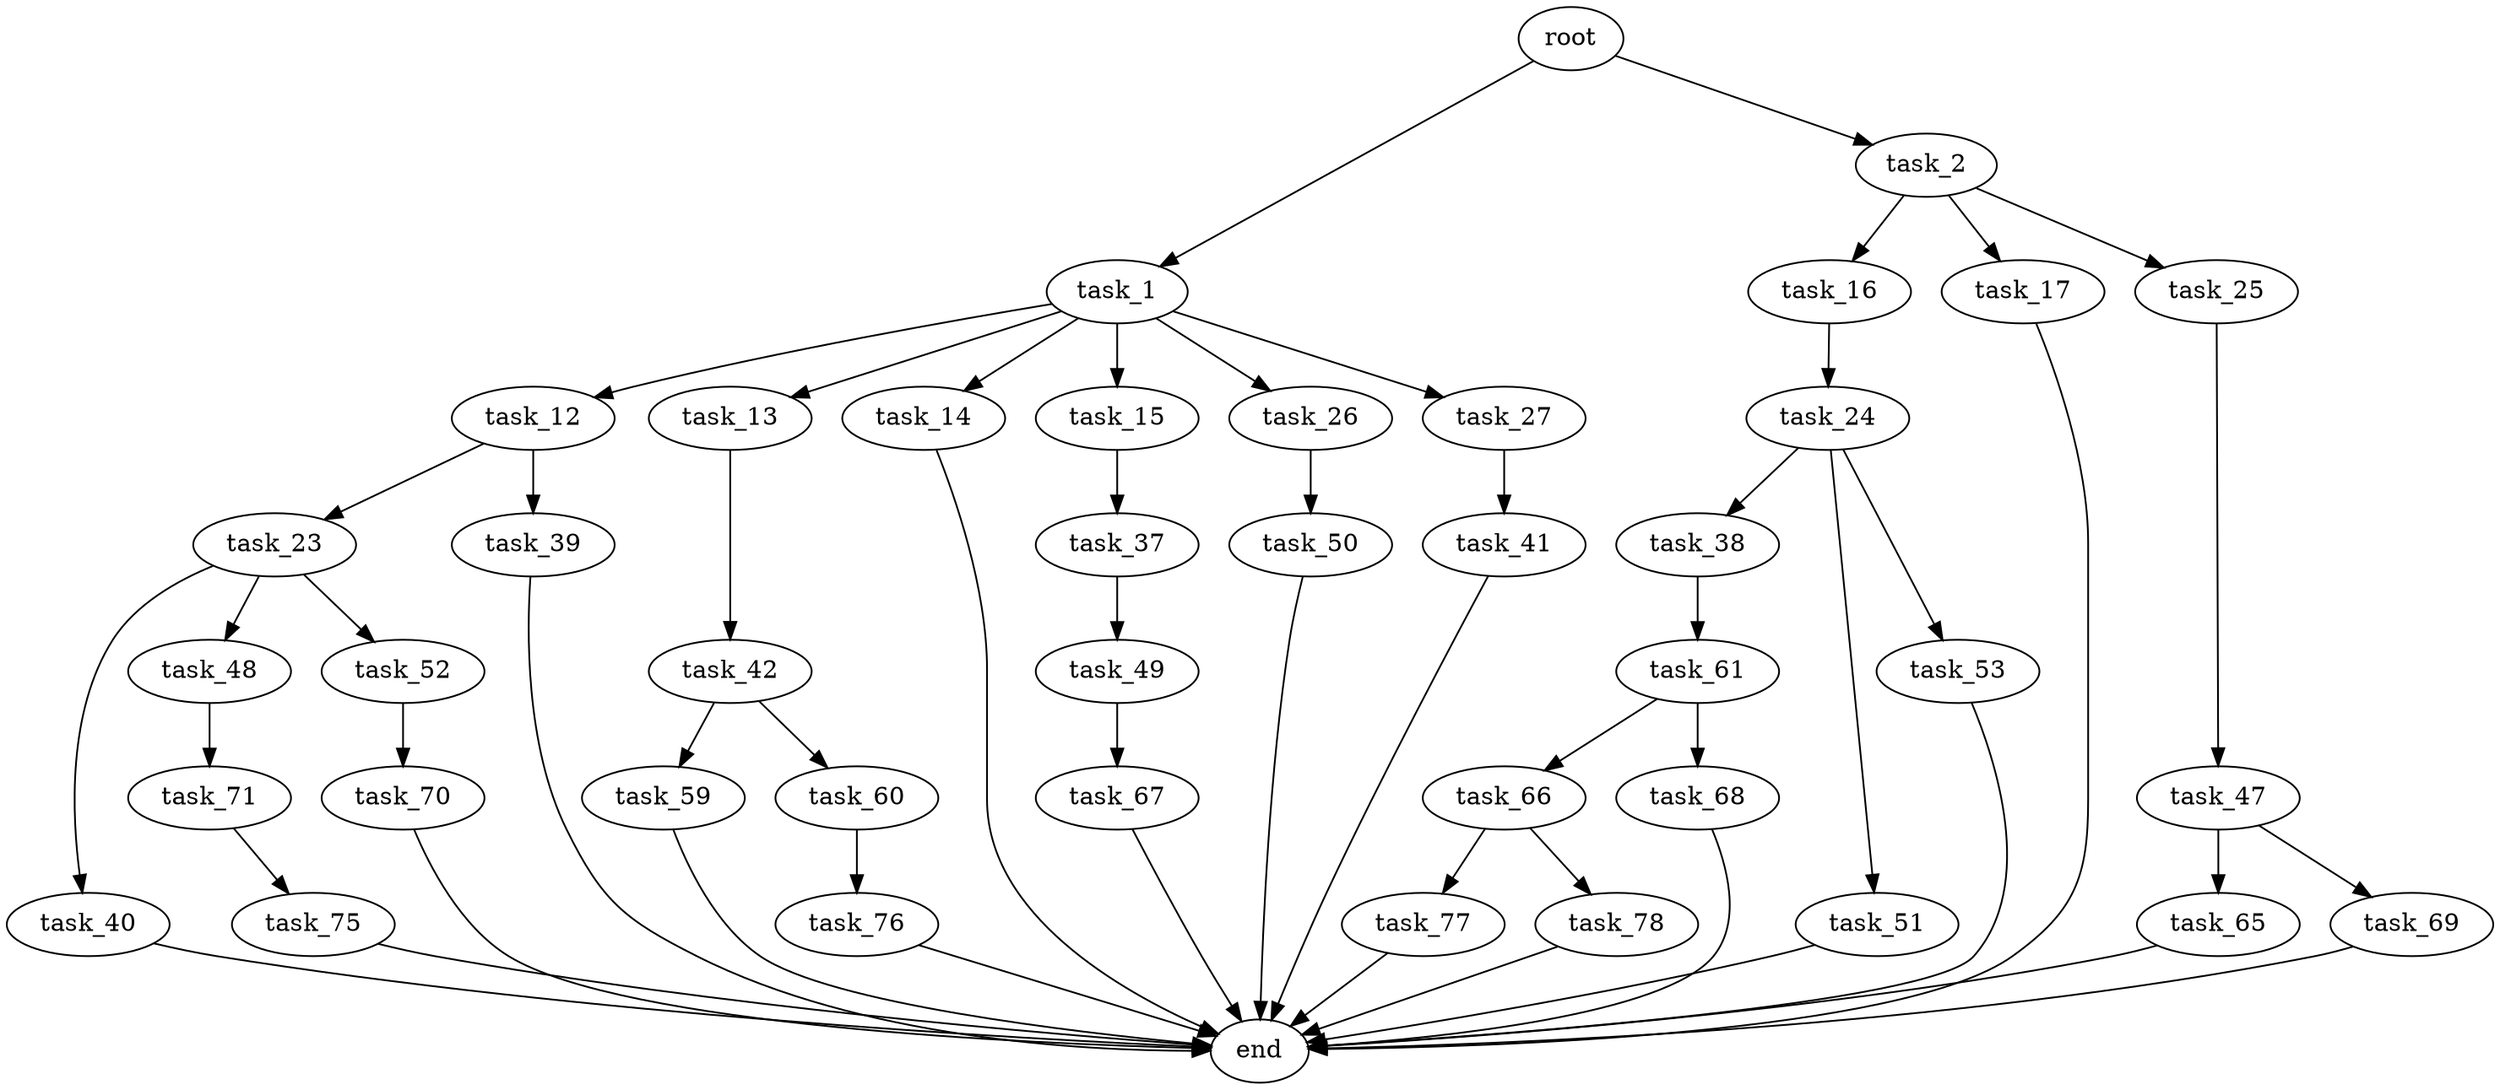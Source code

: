digraph G {
  root [size="0.000000"];
  task_1 [size="134217728000.000000"];
  task_2 [size="368293445632.000000"];
  task_12 [size="231928233984.000000"];
  task_13 [size="632445446100.000000"];
  task_14 [size="309881736996.000000"];
  task_15 [size="380065495469.000000"];
  task_26 [size="231928233984.000000"];
  task_27 [size="68719476736.000000"];
  task_16 [size="983393380834.000000"];
  task_17 [size="14260695358.000000"];
  task_25 [size="5747501646.000000"];
  task_23 [size="116549925232.000000"];
  task_39 [size="1028999364066.000000"];
  task_42 [size="426130325452.000000"];
  end [size="0.000000"];
  task_37 [size="151697897002.000000"];
  task_24 [size="17082340533.000000"];
  task_40 [size="8729024658.000000"];
  task_48 [size="501613348445.000000"];
  task_52 [size="230900694975.000000"];
  task_38 [size="2256285655.000000"];
  task_51 [size="231928233984.000000"];
  task_53 [size="88034251728.000000"];
  task_47 [size="782757789696.000000"];
  task_50 [size="11144683272.000000"];
  task_41 [size="289037674260.000000"];
  task_49 [size="658152883310.000000"];
  task_61 [size="368293445632.000000"];
  task_59 [size="68719476736.000000"];
  task_60 [size="23538078512.000000"];
  task_65 [size="6050964542.000000"];
  task_69 [size="1119197120550.000000"];
  task_71 [size="1016926601170.000000"];
  task_67 [size="806081997552.000000"];
  task_70 [size="12993954467.000000"];
  task_76 [size="27182284616.000000"];
  task_66 [size="68719476736.000000"];
  task_68 [size="392343915844.000000"];
  task_77 [size="234049927124.000000"];
  task_78 [size="165884791696.000000"];
  task_75 [size="23154106070.000000"];

  root -> task_1 [size="1.000000"];
  root -> task_2 [size="1.000000"];
  task_1 -> task_12 [size="209715200.000000"];
  task_1 -> task_13 [size="209715200.000000"];
  task_1 -> task_14 [size="209715200.000000"];
  task_1 -> task_15 [size="209715200.000000"];
  task_1 -> task_26 [size="209715200.000000"];
  task_1 -> task_27 [size="209715200.000000"];
  task_2 -> task_16 [size="411041792.000000"];
  task_2 -> task_17 [size="411041792.000000"];
  task_2 -> task_25 [size="411041792.000000"];
  task_12 -> task_23 [size="301989888.000000"];
  task_12 -> task_39 [size="301989888.000000"];
  task_13 -> task_42 [size="536870912.000000"];
  task_14 -> end [size="1.000000"];
  task_15 -> task_37 [size="679477248.000000"];
  task_26 -> task_50 [size="301989888.000000"];
  task_27 -> task_41 [size="134217728.000000"];
  task_16 -> task_24 [size="679477248.000000"];
  task_17 -> end [size="1.000000"];
  task_25 -> task_47 [size="134217728.000000"];
  task_23 -> task_40 [size="536870912.000000"];
  task_23 -> task_48 [size="536870912.000000"];
  task_23 -> task_52 [size="536870912.000000"];
  task_39 -> end [size="1.000000"];
  task_42 -> task_59 [size="536870912.000000"];
  task_42 -> task_60 [size="536870912.000000"];
  task_37 -> task_49 [size="411041792.000000"];
  task_24 -> task_38 [size="75497472.000000"];
  task_24 -> task_51 [size="75497472.000000"];
  task_24 -> task_53 [size="75497472.000000"];
  task_40 -> end [size="1.000000"];
  task_48 -> task_71 [size="411041792.000000"];
  task_52 -> task_70 [size="209715200.000000"];
  task_38 -> task_61 [size="134217728.000000"];
  task_51 -> end [size="1.000000"];
  task_53 -> end [size="1.000000"];
  task_47 -> task_65 [size="679477248.000000"];
  task_47 -> task_69 [size="679477248.000000"];
  task_50 -> end [size="1.000000"];
  task_41 -> end [size="1.000000"];
  task_49 -> task_67 [size="838860800.000000"];
  task_61 -> task_66 [size="411041792.000000"];
  task_61 -> task_68 [size="411041792.000000"];
  task_59 -> end [size="1.000000"];
  task_60 -> task_76 [size="411041792.000000"];
  task_65 -> end [size="1.000000"];
  task_69 -> end [size="1.000000"];
  task_71 -> task_75 [size="838860800.000000"];
  task_67 -> end [size="1.000000"];
  task_70 -> end [size="1.000000"];
  task_76 -> end [size="1.000000"];
  task_66 -> task_77 [size="134217728.000000"];
  task_66 -> task_78 [size="134217728.000000"];
  task_68 -> end [size="1.000000"];
  task_77 -> end [size="1.000000"];
  task_78 -> end [size="1.000000"];
  task_75 -> end [size="1.000000"];
}
